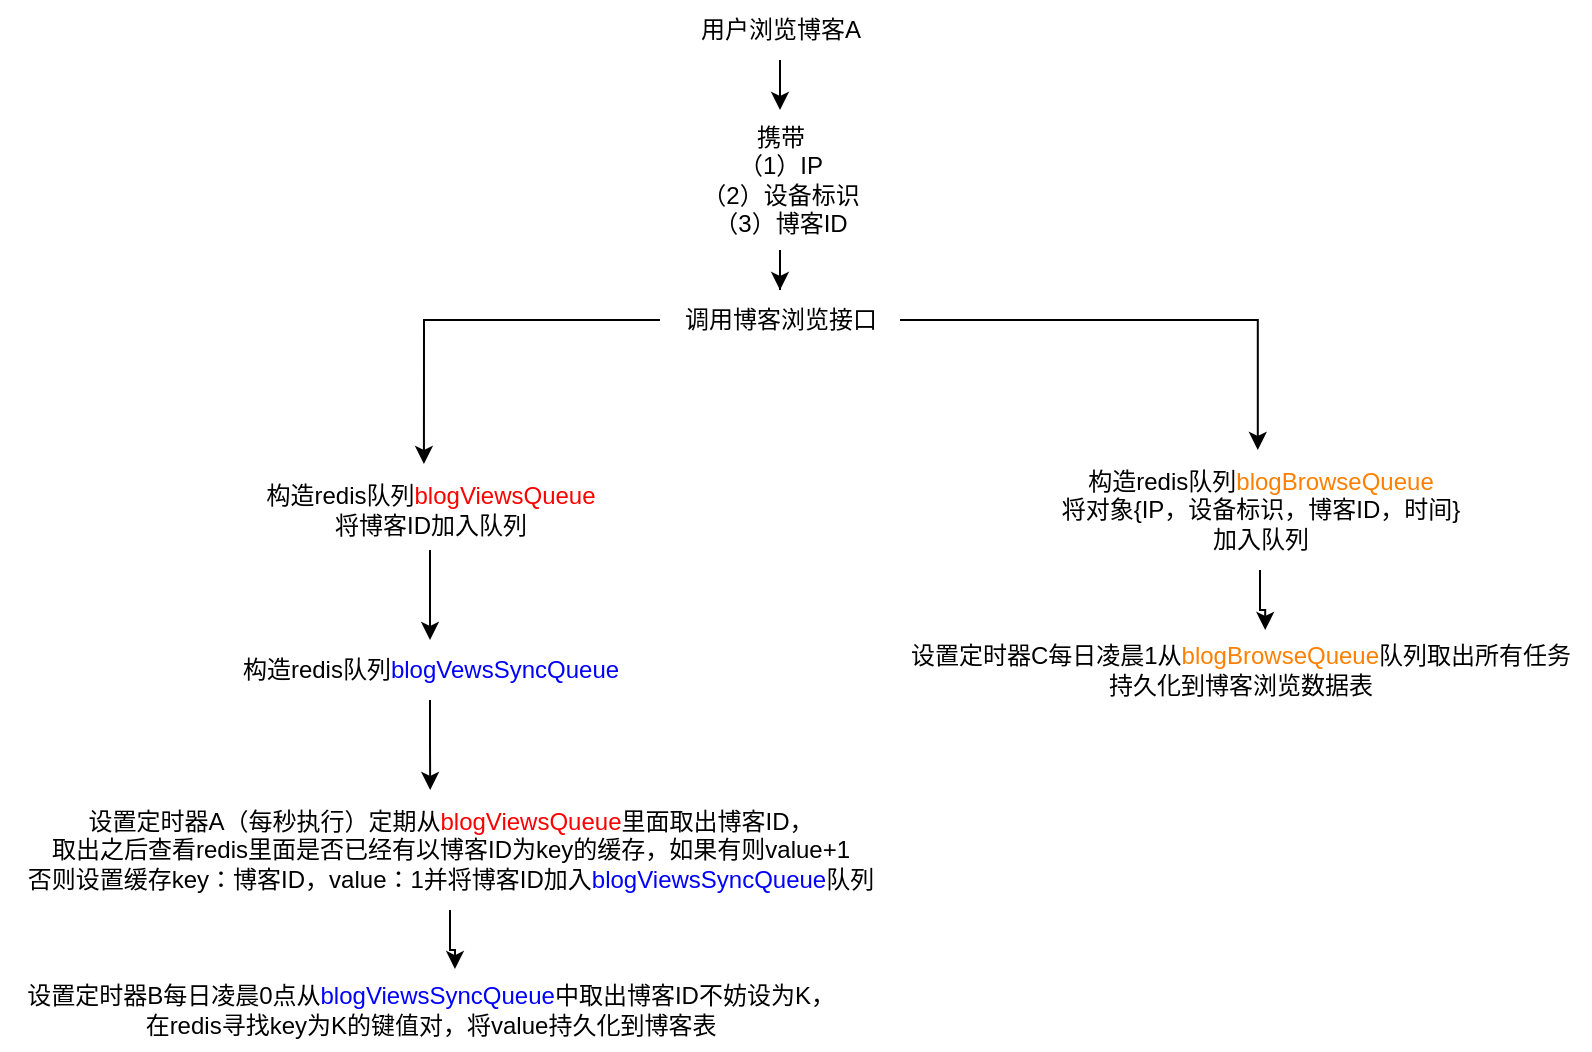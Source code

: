 <mxfile version="20.8.20" type="github">
  <diagram name="第 1 页" id="vIqXAc0gd95hArHaUAIa">
    <mxGraphModel dx="1781" dy="616" grid="1" gridSize="10" guides="1" tooltips="1" connect="1" arrows="1" fold="1" page="1" pageScale="1" pageWidth="827" pageHeight="1169" math="0" shadow="0">
      <root>
        <mxCell id="0" />
        <mxCell id="1" parent="0" />
        <mxCell id="ji_brwV9mI_R7om9VfdI-31" style="edgeStyle=orthogonalEdgeStyle;rounded=0;orthogonalLoop=1;jettySize=auto;html=1;" edge="1" parent="1" source="ji_brwV9mI_R7om9VfdI-3" target="ji_brwV9mI_R7om9VfdI-7">
          <mxGeometry relative="1" as="geometry" />
        </mxCell>
        <mxCell id="ji_brwV9mI_R7om9VfdI-3" value="用户浏览博客A" style="text;html=1;align=center;verticalAlign=middle;resizable=0;points=[];autosize=1;strokeColor=none;fillColor=none;" vertex="1" parent="1">
          <mxGeometry x="220" y="145" width="100" height="30" as="geometry" />
        </mxCell>
        <mxCell id="ji_brwV9mI_R7om9VfdI-28" style="edgeStyle=orthogonalEdgeStyle;rounded=0;orthogonalLoop=1;jettySize=auto;html=1;entryX=0.495;entryY=0;entryDx=0;entryDy=0;entryPerimeter=0;" edge="1" parent="1" source="ji_brwV9mI_R7om9VfdI-4" target="ji_brwV9mI_R7om9VfdI-17">
          <mxGeometry relative="1" as="geometry" />
        </mxCell>
        <mxCell id="ji_brwV9mI_R7om9VfdI-29" style="edgeStyle=orthogonalEdgeStyle;rounded=0;orthogonalLoop=1;jettySize=auto;html=1;entryX=0.484;entryY=-0.075;entryDx=0;entryDy=0;entryPerimeter=0;" edge="1" parent="1" source="ji_brwV9mI_R7om9VfdI-4" target="ji_brwV9mI_R7om9VfdI-9">
          <mxGeometry relative="1" as="geometry">
            <Array as="points">
              <mxPoint x="92" y="305" />
            </Array>
          </mxGeometry>
        </mxCell>
        <mxCell id="ji_brwV9mI_R7om9VfdI-4" value="调用博客浏览接口" style="text;html=1;align=center;verticalAlign=middle;resizable=0;points=[];autosize=1;strokeColor=none;fillColor=none;" vertex="1" parent="1">
          <mxGeometry x="210" y="290" width="120" height="30" as="geometry" />
        </mxCell>
        <mxCell id="ji_brwV9mI_R7om9VfdI-30" style="edgeStyle=orthogonalEdgeStyle;rounded=0;orthogonalLoop=1;jettySize=auto;html=1;" edge="1" parent="1" source="ji_brwV9mI_R7om9VfdI-7" target="ji_brwV9mI_R7om9VfdI-4">
          <mxGeometry relative="1" as="geometry" />
        </mxCell>
        <mxCell id="ji_brwV9mI_R7om9VfdI-7" value="携带&lt;br&gt;（1）IP&lt;br&gt;（2）设备标识&lt;br&gt;（3）博客ID" style="text;html=1;align=center;verticalAlign=middle;resizable=0;points=[];autosize=1;strokeColor=none;fillColor=none;" vertex="1" parent="1">
          <mxGeometry x="220" y="200" width="100" height="70" as="geometry" />
        </mxCell>
        <mxCell id="ji_brwV9mI_R7om9VfdI-19" style="edgeStyle=orthogonalEdgeStyle;rounded=0;orthogonalLoop=1;jettySize=auto;html=1;" edge="1" parent="1" source="ji_brwV9mI_R7om9VfdI-9" target="ji_brwV9mI_R7om9VfdI-14">
          <mxGeometry relative="1" as="geometry" />
        </mxCell>
        <mxCell id="ji_brwV9mI_R7om9VfdI-9" value="构造redis队列&lt;font color=&quot;#ff0000&quot;&gt;blogViewsQueue&lt;/font&gt;&lt;br&gt;将博客ID加入队列" style="text;html=1;align=center;verticalAlign=middle;resizable=0;points=[];autosize=1;strokeColor=none;fillColor=none;" vertex="1" parent="1">
          <mxGeometry y="380" width="190" height="40" as="geometry" />
        </mxCell>
        <mxCell id="ji_brwV9mI_R7om9VfdI-24" style="edgeStyle=orthogonalEdgeStyle;rounded=0;orthogonalLoop=1;jettySize=auto;html=1;entryX=0.529;entryY=-0.012;entryDx=0;entryDy=0;entryPerimeter=0;" edge="1" parent="1" source="ji_brwV9mI_R7om9VfdI-10" target="ji_brwV9mI_R7om9VfdI-15">
          <mxGeometry relative="1" as="geometry" />
        </mxCell>
        <mxCell id="ji_brwV9mI_R7om9VfdI-10" value="设置定时器A（每秒执行）定期从&lt;font color=&quot;#ff0000&quot;&gt;blogViewsQueue&lt;/font&gt;里面取出博客ID，&lt;br&gt;取出之后查看redis里面是否已经有以博客ID为key的缓存，如果有则value+1&lt;br&gt;否则设置缓存key：博客ID，value：1并将博客ID加入&lt;font color=&quot;#0000ff&quot;&gt;blogViewsSyncQueue&lt;/font&gt;队列" style="text;html=1;align=center;verticalAlign=middle;resizable=0;points=[];autosize=1;strokeColor=none;fillColor=none;" vertex="1" parent="1">
          <mxGeometry x="-120" y="540" width="450" height="60" as="geometry" />
        </mxCell>
        <mxCell id="ji_brwV9mI_R7om9VfdI-21" style="edgeStyle=orthogonalEdgeStyle;rounded=0;orthogonalLoop=1;jettySize=auto;html=1;entryX=0.478;entryY=0;entryDx=0;entryDy=0;entryPerimeter=0;" edge="1" parent="1" source="ji_brwV9mI_R7om9VfdI-14" target="ji_brwV9mI_R7om9VfdI-10">
          <mxGeometry relative="1" as="geometry" />
        </mxCell>
        <mxCell id="ji_brwV9mI_R7om9VfdI-14" value="构造redis队列&lt;font color=&quot;#0000ff&quot;&gt;blogVewsSyncQueue&lt;/font&gt;" style="text;html=1;align=center;verticalAlign=middle;resizable=0;points=[];autosize=1;strokeColor=none;fillColor=none;" vertex="1" parent="1">
          <mxGeometry x="-10" y="465" width="210" height="30" as="geometry" />
        </mxCell>
        <mxCell id="ji_brwV9mI_R7om9VfdI-15" value="设置定时器B每日凌晨0点从&lt;font color=&quot;#0000ff&quot;&gt;blogViewsSyncQueue&lt;/font&gt;中取出博客ID不妨设为K，&lt;br&gt;在redis寻找key为K的键值对，将value持久化到博客表" style="text;html=1;align=center;verticalAlign=middle;resizable=0;points=[];autosize=1;strokeColor=none;fillColor=none;" vertex="1" parent="1">
          <mxGeometry x="-120" y="630" width="430" height="40" as="geometry" />
        </mxCell>
        <mxCell id="ji_brwV9mI_R7om9VfdI-27" style="edgeStyle=orthogonalEdgeStyle;rounded=0;orthogonalLoop=1;jettySize=auto;html=1;entryX=0.536;entryY=0;entryDx=0;entryDy=0;entryPerimeter=0;" edge="1" parent="1" source="ji_brwV9mI_R7om9VfdI-17" target="ji_brwV9mI_R7om9VfdI-26">
          <mxGeometry relative="1" as="geometry" />
        </mxCell>
        <mxCell id="ji_brwV9mI_R7om9VfdI-17" value="构造redis队列&lt;font color=&quot;#ff8000&quot;&gt;blogBrowseQueue&lt;/font&gt;&lt;br style=&quot;border-color: var(--border-color);&quot;&gt;将对象{IP，设备标识，博客ID，时间}&lt;br style=&quot;border-color: var(--border-color);&quot;&gt;加入队列" style="text;html=1;align=center;verticalAlign=middle;resizable=0;points=[];autosize=1;strokeColor=none;fillColor=none;" vertex="1" parent="1">
          <mxGeometry x="400" y="370" width="220" height="60" as="geometry" />
        </mxCell>
        <mxCell id="ji_brwV9mI_R7om9VfdI-26" value="设置定时器C每日凌晨1从&lt;font color=&quot;#ff8000&quot;&gt;blogBrowseQueue&lt;/font&gt;队列取出所有任务&lt;br&gt;持久化到博客浏览数据表" style="text;html=1;align=center;verticalAlign=middle;resizable=0;points=[];autosize=1;strokeColor=none;fillColor=none;" vertex="1" parent="1">
          <mxGeometry x="325" y="460" width="350" height="40" as="geometry" />
        </mxCell>
      </root>
    </mxGraphModel>
  </diagram>
</mxfile>
